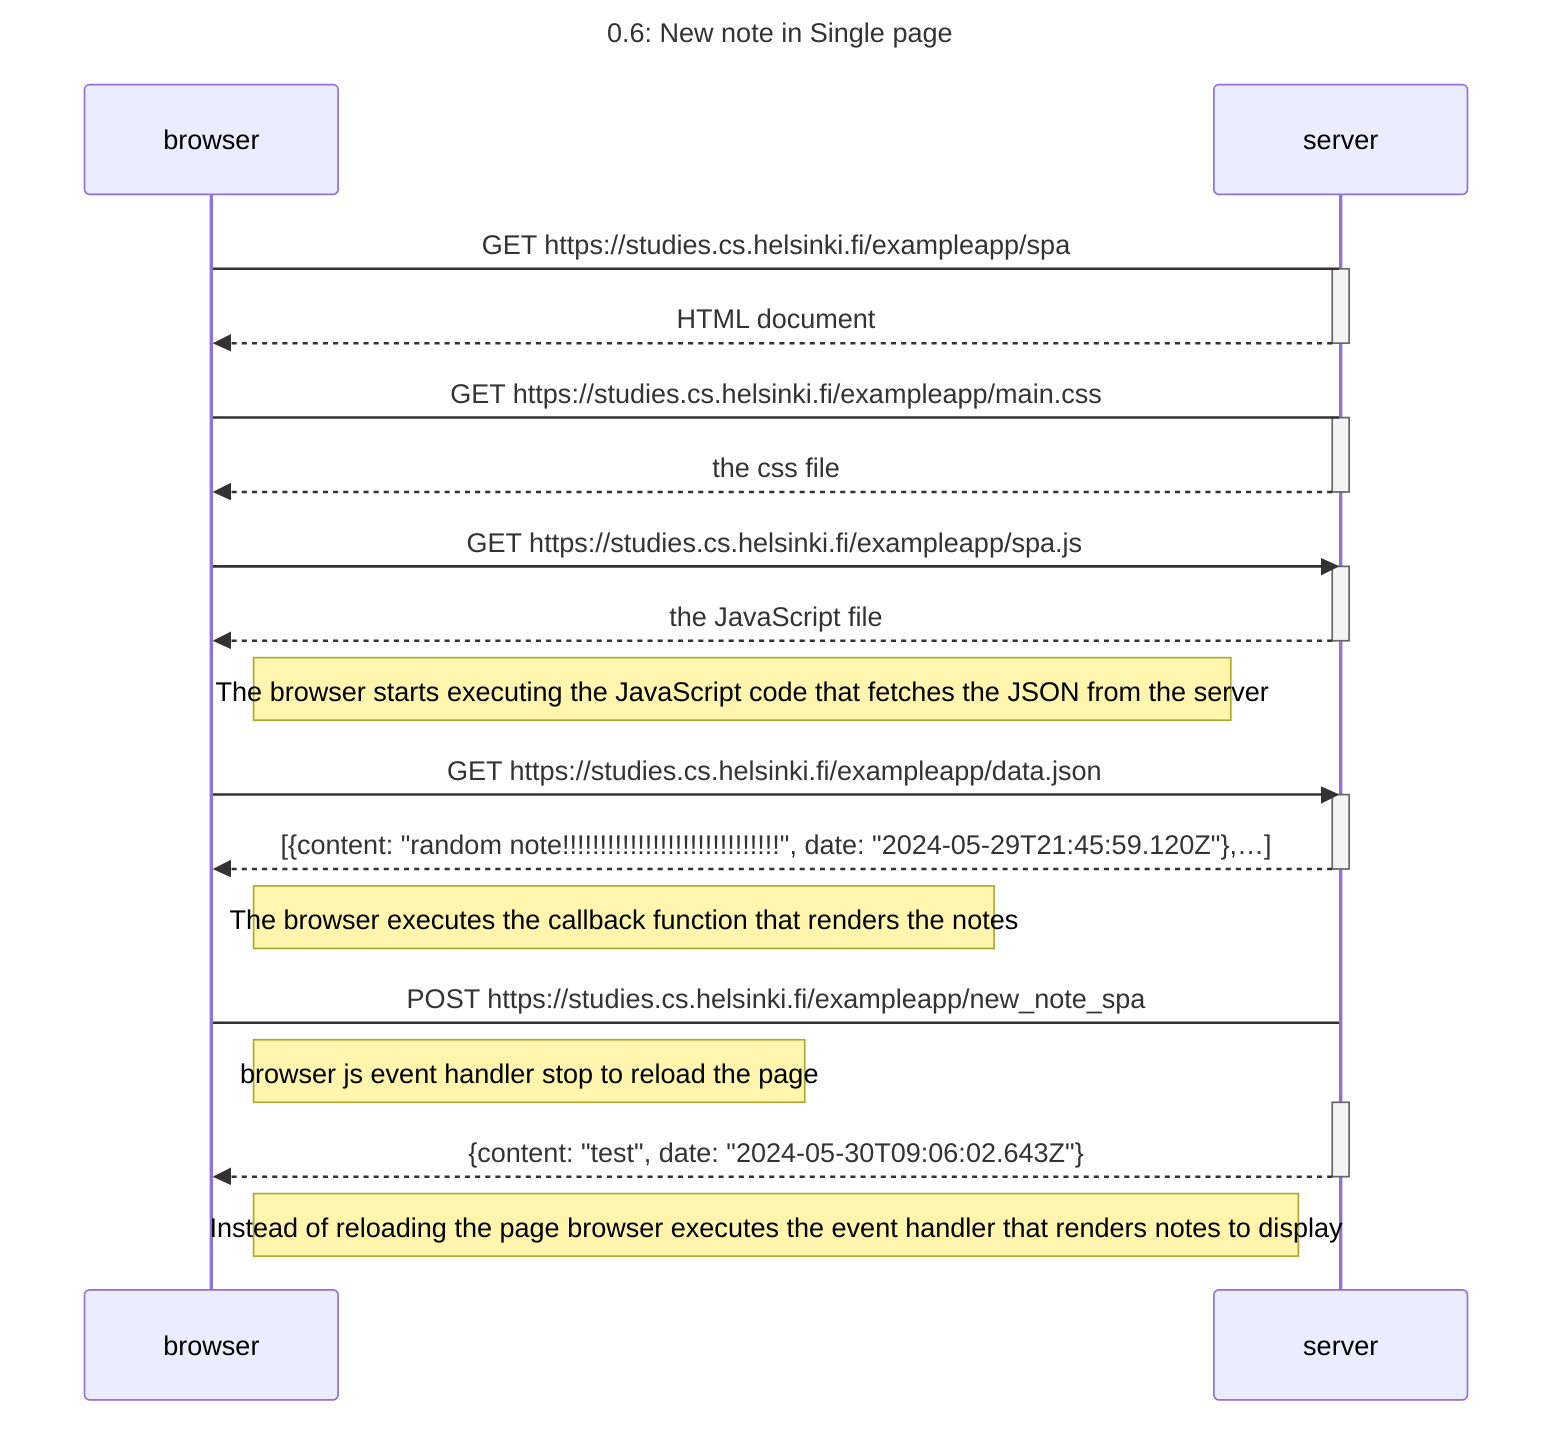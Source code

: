 sequenceDiagram
Title: 0.6: New note in Single page

participant browser
participant server

browser->server: GET https://studies.cs.helsinki.fi/exampleapp/spa
activate server
server-->>browser: HTML document
deactivate server
browser->server: GET https://studies.cs.helsinki.fi/exampleapp/main.css
activate server
server-->>browser: the css file
deactivate server
browser->>server: GET https://studies.cs.helsinki.fi/exampleapp/spa.js
activate server
server-->>browser: the JavaScript file
deactivate server

Note right of browser: The browser starts executing the JavaScript code that fetches the JSON from the server

browser->>server: GET https://studies.cs.helsinki.fi/exampleapp/data.json
activate server
server-->>browser: [{content: "random note!!!!!!!!!!!!!!!!!!!!!!!!!!!!!", date: "2024-05-29T21:45:59.120Z"},…]
deactivate server

Note right of browser: The browser executes the callback function that renders the notes

browser->server: POST https://studies.cs.helsinki.fi/exampleapp/new_note_spa
Note right of browser: browser js event handler stop to reload the page
activate server
server-->>browser: {content: "test", date: "2024-05-30T09:06:02.643Z"}
deactivate server

Note right of browser: Instead of reloading the page browser executes the event handler that renders notes to display